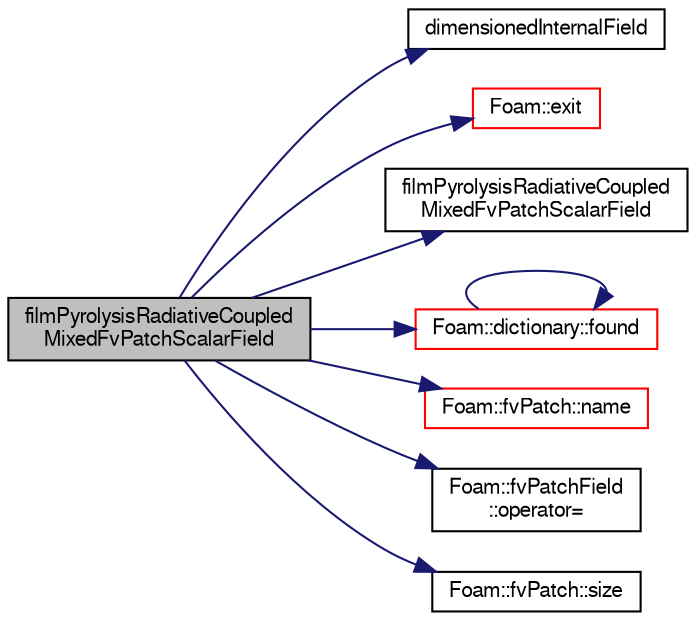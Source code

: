 digraph "filmPyrolysisRadiativeCoupledMixedFvPatchScalarField"
{
  bgcolor="transparent";
  edge [fontname="FreeSans",fontsize="10",labelfontname="FreeSans",labelfontsize="10"];
  node [fontname="FreeSans",fontsize="10",shape=record];
  rankdir="LR";
  Node4 [label="filmPyrolysisRadiativeCoupled\lMixedFvPatchScalarField",height=0.2,width=0.4,color="black", fillcolor="grey75", style="filled", fontcolor="black"];
  Node4 -> Node5 [color="midnightblue",fontsize="10",style="solid",fontname="FreeSans"];
  Node5 [label="dimensionedInternalField",height=0.2,width=0.4,color="black",URL="$a38438.html#a942cd19121a46cdc649099eb27c74b18"];
  Node4 -> Node6 [color="midnightblue",fontsize="10",style="solid",fontname="FreeSans"];
  Node6 [label="Foam::exit",height=0.2,width=0.4,color="red",URL="$a21124.html#a06ca7250d8e89caf05243ec094843642"];
  Node4 -> Node53 [color="midnightblue",fontsize="10",style="solid",fontname="FreeSans"];
  Node53 [label="filmPyrolysisRadiativeCoupled\lMixedFvPatchScalarField",height=0.2,width=0.4,color="black",URL="$a28982.html#a1bdcd6a656ea3867f4ffa06e0eb51e41",tooltip="Construct from patch and internal field. "];
  Node4 -> Node54 [color="midnightblue",fontsize="10",style="solid",fontname="FreeSans"];
  Node54 [label="Foam::dictionary::found",height=0.2,width=0.4,color="red",URL="$a26014.html#adcd3d5d43253006ef145e56b43025d28",tooltip="Search dictionary for given keyword. "];
  Node54 -> Node54 [color="midnightblue",fontsize="10",style="solid",fontname="FreeSans"];
  Node4 -> Node56 [color="midnightblue",fontsize="10",style="solid",fontname="FreeSans"];
  Node56 [label="Foam::fvPatch::name",height=0.2,width=0.4,color="red",URL="$a22870.html#acc80e00a8ac919288fb55bd14cc88bf6",tooltip="Return name. "];
  Node4 -> Node58 [color="midnightblue",fontsize="10",style="solid",fontname="FreeSans"];
  Node58 [label="Foam::fvPatchField\l::operator=",height=0.2,width=0.4,color="black",URL="$a22354.html#a6a896c9a07142ef7985d976d61181176"];
  Node4 -> Node59 [color="midnightblue",fontsize="10",style="solid",fontname="FreeSans"];
  Node59 [label="Foam::fvPatch::size",height=0.2,width=0.4,color="black",URL="$a22870.html#a03bc1200aac252c4d3e18657d700b71c",tooltip="Return size. "];
}
